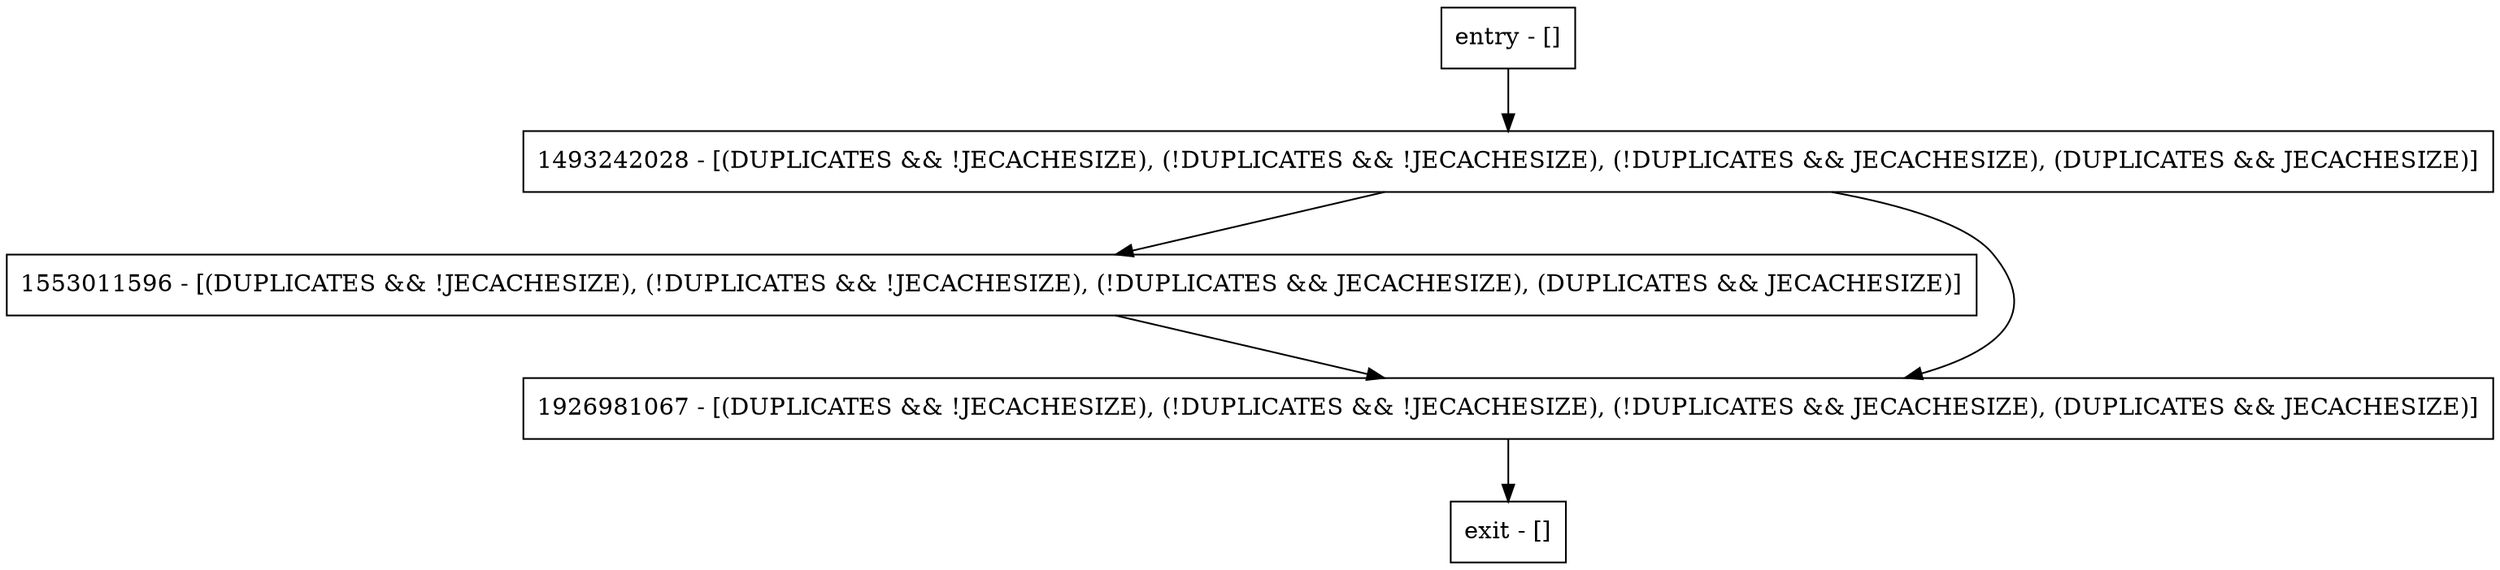digraph <init> {
node [shape=record];
entry [label="entry - []"];
exit [label="exit - []"];
1553011596 [label="1553011596 - [(DUPLICATES && !JECACHESIZE), (!DUPLICATES && !JECACHESIZE), (!DUPLICATES && JECACHESIZE), (DUPLICATES && JECACHESIZE)]"];
1926981067 [label="1926981067 - [(DUPLICATES && !JECACHESIZE), (!DUPLICATES && !JECACHESIZE), (!DUPLICATES && JECACHESIZE), (DUPLICATES && JECACHESIZE)]"];
1493242028 [label="1493242028 - [(DUPLICATES && !JECACHESIZE), (!DUPLICATES && !JECACHESIZE), (!DUPLICATES && JECACHESIZE), (DUPLICATES && JECACHESIZE)]"];
entry;
exit;
entry -> 1493242028;
1553011596 -> 1926981067;
1926981067 -> exit;
1493242028 -> 1553011596;
1493242028 -> 1926981067;
}
